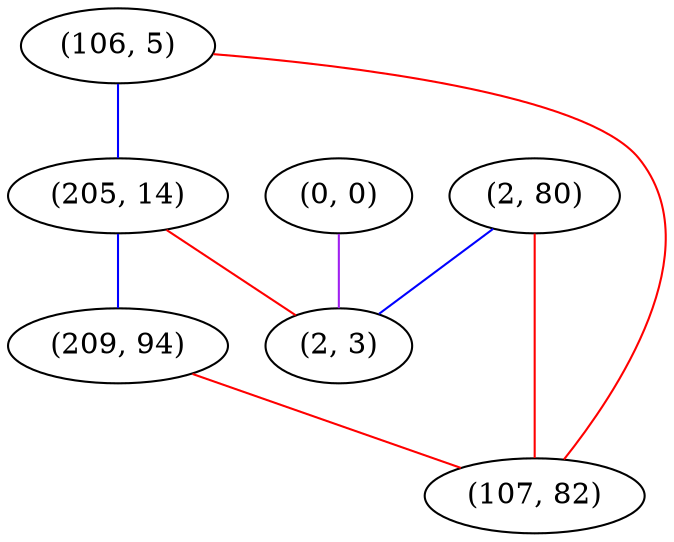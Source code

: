 graph "" {
"(2, 80)";
"(106, 5)";
"(0, 0)";
"(205, 14)";
"(209, 94)";
"(2, 3)";
"(107, 82)";
"(2, 80)" -- "(107, 82)"  [color=red, key=0, weight=1];
"(2, 80)" -- "(2, 3)"  [color=blue, key=0, weight=3];
"(106, 5)" -- "(205, 14)"  [color=blue, key=0, weight=3];
"(106, 5)" -- "(107, 82)"  [color=red, key=0, weight=1];
"(0, 0)" -- "(2, 3)"  [color=purple, key=0, weight=4];
"(205, 14)" -- "(209, 94)"  [color=blue, key=0, weight=3];
"(205, 14)" -- "(2, 3)"  [color=red, key=0, weight=1];
"(209, 94)" -- "(107, 82)"  [color=red, key=0, weight=1];
}
